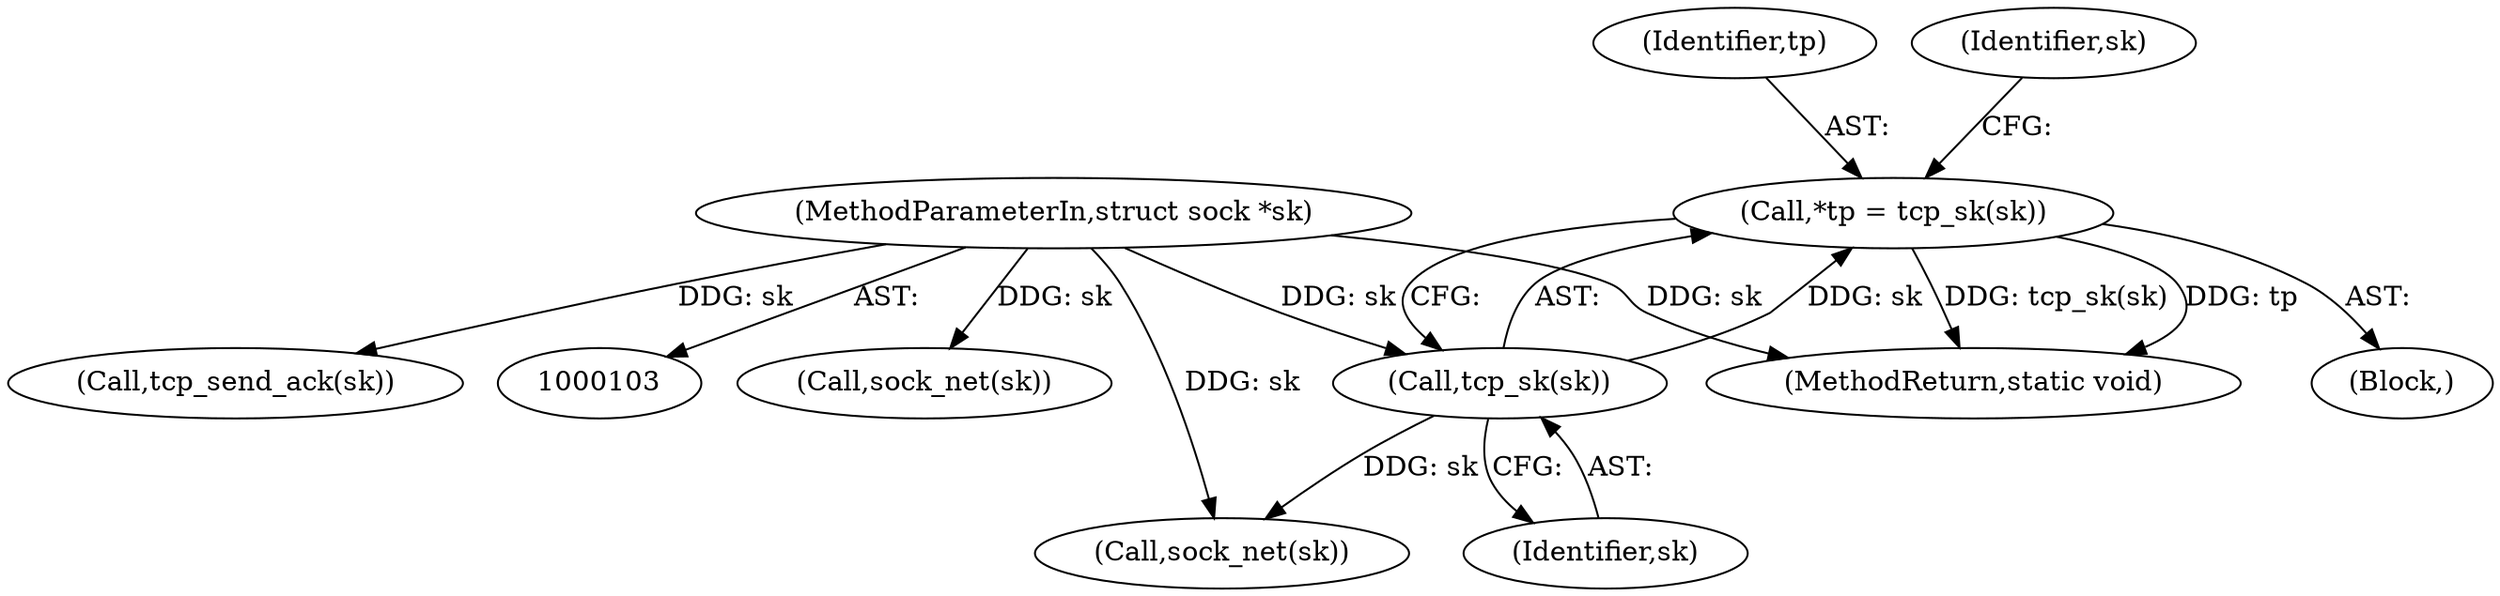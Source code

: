 digraph "0_linux_75ff39ccc1bd5d3c455b6822ab09e533c551f758@pointer" {
"1000110" [label="(Call,*tp = tcp_sk(sk))"];
"1000112" [label="(Call,tcp_sk(sk))"];
"1000104" [label="(MethodParameterIn,struct sock *sk)"];
"1000104" [label="(MethodParameterIn,struct sock *sk)"];
"1000149" [label="(Call,sock_net(sk))"];
"1000110" [label="(Call,*tp = tcp_sk(sk))"];
"1000117" [label="(Call,sock_net(sk))"];
"1000152" [label="(Call,tcp_send_ack(sk))"];
"1000111" [label="(Identifier,tp)"];
"1000106" [label="(Block,)"];
"1000118" [label="(Identifier,sk)"];
"1000113" [label="(Identifier,sk)"];
"1000112" [label="(Call,tcp_sk(sk))"];
"1000154" [label="(MethodReturn,static void)"];
"1000110" -> "1000106"  [label="AST: "];
"1000110" -> "1000112"  [label="CFG: "];
"1000111" -> "1000110"  [label="AST: "];
"1000112" -> "1000110"  [label="AST: "];
"1000118" -> "1000110"  [label="CFG: "];
"1000110" -> "1000154"  [label="DDG: tcp_sk(sk)"];
"1000110" -> "1000154"  [label="DDG: tp"];
"1000112" -> "1000110"  [label="DDG: sk"];
"1000112" -> "1000113"  [label="CFG: "];
"1000113" -> "1000112"  [label="AST: "];
"1000104" -> "1000112"  [label="DDG: sk"];
"1000112" -> "1000117"  [label="DDG: sk"];
"1000104" -> "1000103"  [label="AST: "];
"1000104" -> "1000154"  [label="DDG: sk"];
"1000104" -> "1000117"  [label="DDG: sk"];
"1000104" -> "1000149"  [label="DDG: sk"];
"1000104" -> "1000152"  [label="DDG: sk"];
}
